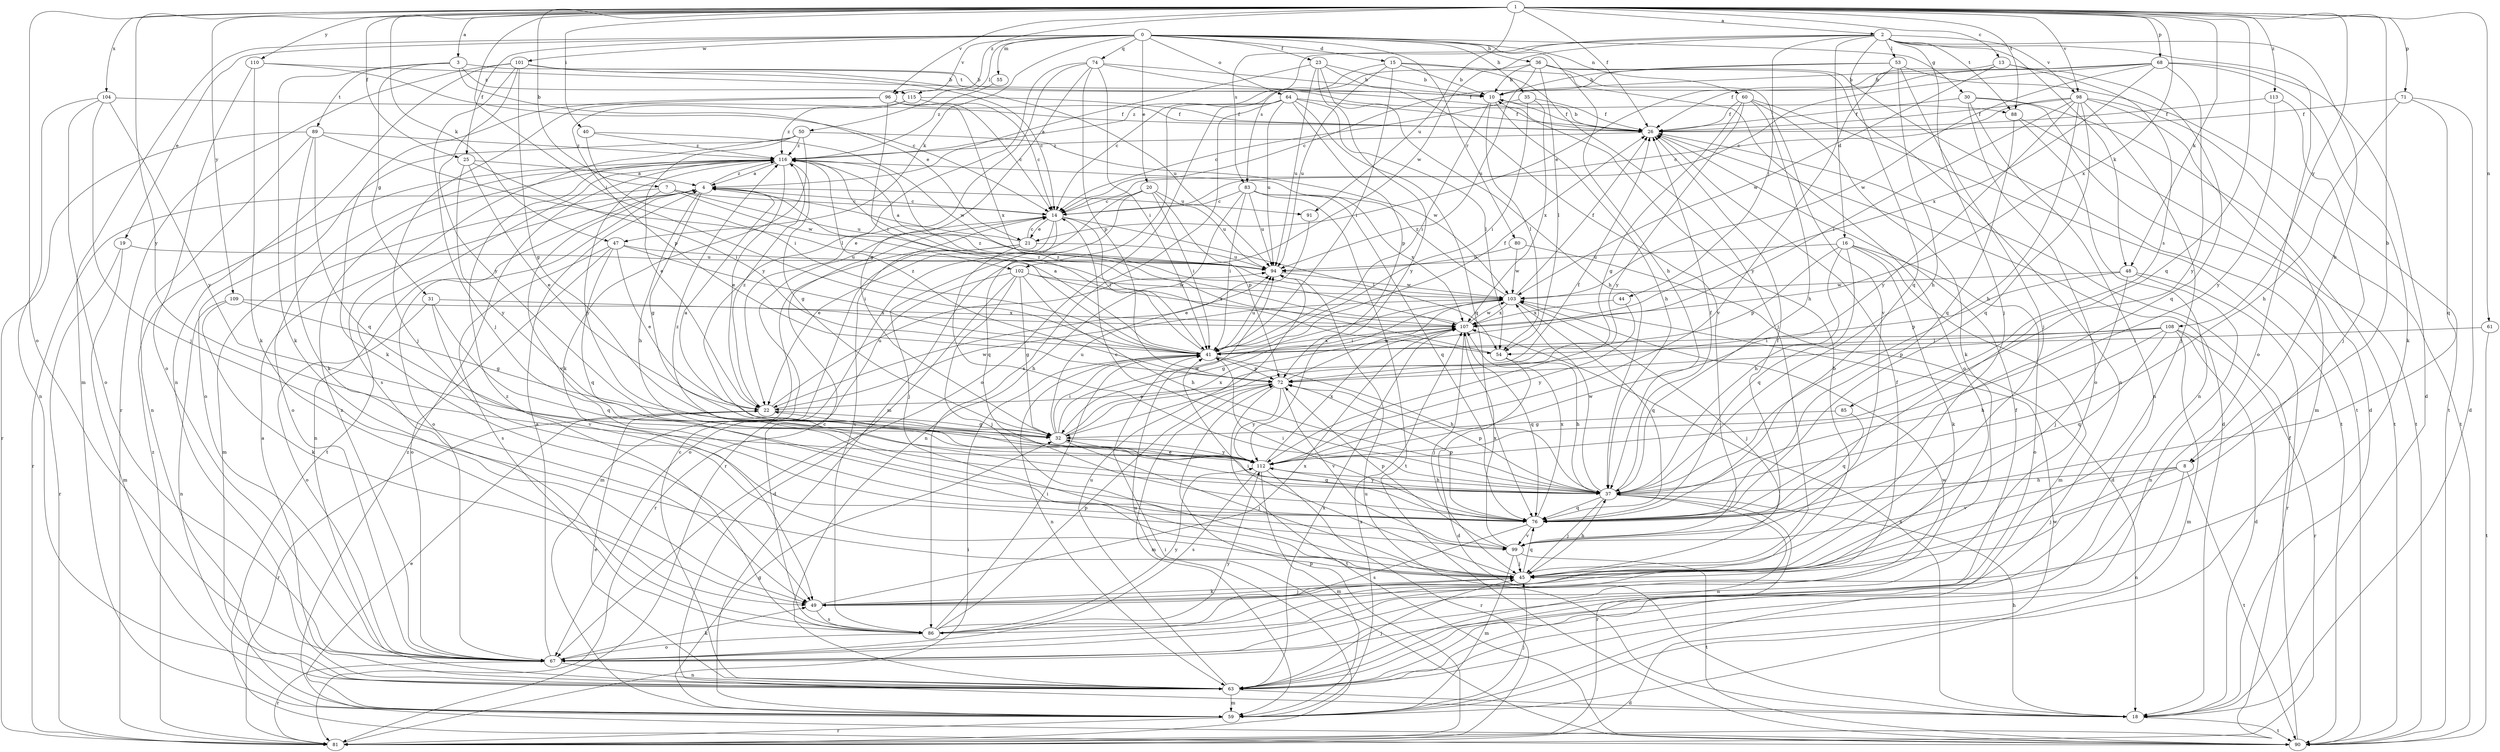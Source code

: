 strict digraph  {
0;
1;
2;
3;
4;
7;
8;
10;
13;
14;
15;
16;
18;
19;
20;
21;
22;
23;
25;
26;
30;
31;
32;
35;
36;
37;
40;
41;
44;
45;
47;
48;
49;
50;
53;
54;
55;
59;
60;
61;
63;
64;
67;
68;
71;
72;
74;
76;
80;
81;
83;
85;
86;
88;
89;
90;
91;
94;
96;
98;
99;
101;
102;
103;
104;
107;
108;
109;
110;
112;
113;
115;
116;
0 -> 15  [label=d];
0 -> 19  [label=e];
0 -> 20  [label=e];
0 -> 23  [label=f];
0 -> 25  [label=f];
0 -> 30  [label=g];
0 -> 35  [label=h];
0 -> 36  [label=h];
0 -> 37  [label=h];
0 -> 47  [label=k];
0 -> 50  [label=l];
0 -> 55  [label=m];
0 -> 59  [label=m];
0 -> 60  [label=n];
0 -> 64  [label=o];
0 -> 74  [label=q];
0 -> 80  [label=r];
0 -> 96  [label=v];
0 -> 101  [label=w];
1 -> 2  [label=a];
1 -> 3  [label=a];
1 -> 7  [label=b];
1 -> 8  [label=b];
1 -> 13  [label=c];
1 -> 25  [label=f];
1 -> 26  [label=f];
1 -> 40  [label=i];
1 -> 41  [label=i];
1 -> 47  [label=k];
1 -> 48  [label=k];
1 -> 61  [label=n];
1 -> 67  [label=o];
1 -> 68  [label=p];
1 -> 71  [label=p];
1 -> 76  [label=q];
1 -> 83  [label=s];
1 -> 88  [label=t];
1 -> 96  [label=v];
1 -> 98  [label=v];
1 -> 104  [label=x];
1 -> 107  [label=x];
1 -> 108  [label=y];
1 -> 109  [label=y];
1 -> 110  [label=y];
1 -> 112  [label=y];
1 -> 113  [label=z];
1 -> 115  [label=z];
2 -> 8  [label=b];
2 -> 16  [label=d];
2 -> 44  [label=j];
2 -> 45  [label=j];
2 -> 48  [label=k];
2 -> 53  [label=l];
2 -> 67  [label=o];
2 -> 76  [label=q];
2 -> 83  [label=s];
2 -> 88  [label=t];
2 -> 91  [label=u];
2 -> 98  [label=v];
2 -> 102  [label=w];
3 -> 21  [label=e];
3 -> 31  [label=g];
3 -> 49  [label=k];
3 -> 88  [label=t];
3 -> 89  [label=t];
3 -> 115  [label=z];
4 -> 14  [label=c];
4 -> 32  [label=g];
4 -> 37  [label=h];
4 -> 59  [label=m];
4 -> 63  [label=n];
4 -> 67  [label=o];
4 -> 91  [label=u];
4 -> 116  [label=z];
7 -> 14  [label=c];
7 -> 81  [label=r];
7 -> 94  [label=u];
7 -> 99  [label=v];
7 -> 102  [label=w];
8 -> 37  [label=h];
8 -> 45  [label=j];
8 -> 63  [label=n];
8 -> 90  [label=t];
8 -> 99  [label=v];
10 -> 26  [label=f];
10 -> 37  [label=h];
10 -> 41  [label=i];
10 -> 54  [label=l];
13 -> 10  [label=b];
13 -> 21  [label=e];
13 -> 76  [label=q];
13 -> 85  [label=s];
13 -> 103  [label=w];
14 -> 21  [label=e];
14 -> 22  [label=e];
14 -> 41  [label=i];
14 -> 45  [label=j];
14 -> 54  [label=l];
14 -> 86  [label=s];
15 -> 10  [label=b];
15 -> 41  [label=i];
15 -> 45  [label=j];
15 -> 67  [label=o];
15 -> 94  [label=u];
15 -> 116  [label=z];
16 -> 37  [label=h];
16 -> 49  [label=k];
16 -> 59  [label=m];
16 -> 67  [label=o];
16 -> 72  [label=p];
16 -> 76  [label=q];
16 -> 94  [label=u];
18 -> 37  [label=h];
18 -> 90  [label=t];
18 -> 94  [label=u];
18 -> 107  [label=x];
19 -> 59  [label=m];
19 -> 81  [label=r];
19 -> 94  [label=u];
20 -> 14  [label=c];
20 -> 41  [label=i];
20 -> 72  [label=p];
20 -> 76  [label=q];
20 -> 81  [label=r];
20 -> 94  [label=u];
21 -> 4  [label=a];
21 -> 14  [label=c];
21 -> 37  [label=h];
21 -> 59  [label=m];
21 -> 67  [label=o];
21 -> 94  [label=u];
22 -> 32  [label=g];
22 -> 81  [label=r];
22 -> 94  [label=u];
22 -> 103  [label=w];
22 -> 116  [label=z];
23 -> 4  [label=a];
23 -> 10  [label=b];
23 -> 37  [label=h];
23 -> 94  [label=u];
23 -> 99  [label=v];
23 -> 112  [label=y];
25 -> 4  [label=a];
25 -> 22  [label=e];
25 -> 41  [label=i];
25 -> 112  [label=y];
26 -> 10  [label=b];
26 -> 18  [label=d];
26 -> 116  [label=z];
30 -> 18  [label=d];
30 -> 26  [label=f];
30 -> 63  [label=n];
30 -> 67  [label=o];
30 -> 90  [label=t];
31 -> 67  [label=o];
31 -> 76  [label=q];
31 -> 99  [label=v];
31 -> 107  [label=x];
32 -> 4  [label=a];
32 -> 26  [label=f];
32 -> 41  [label=i];
32 -> 45  [label=j];
32 -> 94  [label=u];
32 -> 103  [label=w];
32 -> 107  [label=x];
32 -> 112  [label=y];
35 -> 14  [label=c];
35 -> 26  [label=f];
35 -> 41  [label=i];
35 -> 107  [label=x];
36 -> 10  [label=b];
36 -> 14  [label=c];
36 -> 54  [label=l];
36 -> 63  [label=n];
36 -> 90  [label=t];
36 -> 94  [label=u];
36 -> 99  [label=v];
37 -> 14  [label=c];
37 -> 22  [label=e];
37 -> 26  [label=f];
37 -> 45  [label=j];
37 -> 63  [label=n];
37 -> 72  [label=p];
37 -> 76  [label=q];
37 -> 81  [label=r];
37 -> 103  [label=w];
37 -> 112  [label=y];
37 -> 116  [label=z];
40 -> 41  [label=i];
40 -> 103  [label=w];
40 -> 116  [label=z];
41 -> 4  [label=a];
41 -> 26  [label=f];
41 -> 37  [label=h];
41 -> 63  [label=n];
41 -> 72  [label=p];
41 -> 94  [label=u];
41 -> 107  [label=x];
41 -> 116  [label=z];
44 -> 107  [label=x];
44 -> 112  [label=y];
45 -> 37  [label=h];
45 -> 41  [label=i];
45 -> 49  [label=k];
45 -> 76  [label=q];
47 -> 22  [label=e];
47 -> 41  [label=i];
47 -> 67  [label=o];
47 -> 76  [label=q];
47 -> 86  [label=s];
47 -> 94  [label=u];
48 -> 45  [label=j];
48 -> 63  [label=n];
48 -> 72  [label=p];
48 -> 81  [label=r];
48 -> 103  [label=w];
49 -> 45  [label=j];
49 -> 86  [label=s];
49 -> 107  [label=x];
50 -> 22  [label=e];
50 -> 49  [label=k];
50 -> 67  [label=o];
50 -> 86  [label=s];
50 -> 103  [label=w];
50 -> 116  [label=z];
53 -> 10  [label=b];
53 -> 14  [label=c];
53 -> 37  [label=h];
53 -> 45  [label=j];
53 -> 90  [label=t];
53 -> 112  [label=y];
54 -> 18  [label=d];
54 -> 37  [label=h];
54 -> 116  [label=z];
55 -> 116  [label=z];
59 -> 22  [label=e];
59 -> 32  [label=g];
59 -> 45  [label=j];
59 -> 81  [label=r];
59 -> 107  [label=x];
60 -> 26  [label=f];
60 -> 32  [label=g];
60 -> 37  [label=h];
60 -> 49  [label=k];
60 -> 90  [label=t];
60 -> 112  [label=y];
61 -> 41  [label=i];
61 -> 90  [label=t];
63 -> 4  [label=a];
63 -> 14  [label=c];
63 -> 18  [label=d];
63 -> 22  [label=e];
63 -> 26  [label=f];
63 -> 45  [label=j];
63 -> 59  [label=m];
63 -> 94  [label=u];
63 -> 107  [label=x];
64 -> 26  [label=f];
64 -> 54  [label=l];
64 -> 59  [label=m];
64 -> 67  [label=o];
64 -> 72  [label=p];
64 -> 76  [label=q];
64 -> 86  [label=s];
64 -> 94  [label=u];
67 -> 4  [label=a];
67 -> 49  [label=k];
67 -> 63  [label=n];
67 -> 81  [label=r];
67 -> 103  [label=w];
67 -> 112  [label=y];
67 -> 116  [label=z];
68 -> 10  [label=b];
68 -> 14  [label=c];
68 -> 18  [label=d];
68 -> 26  [label=f];
68 -> 49  [label=k];
68 -> 103  [label=w];
68 -> 107  [label=x];
68 -> 112  [label=y];
71 -> 18  [label=d];
71 -> 26  [label=f];
71 -> 37  [label=h];
71 -> 76  [label=q];
72 -> 22  [label=e];
72 -> 59  [label=m];
72 -> 90  [label=t];
72 -> 99  [label=v];
72 -> 103  [label=w];
72 -> 112  [label=y];
72 -> 116  [label=z];
74 -> 10  [label=b];
74 -> 22  [label=e];
74 -> 26  [label=f];
74 -> 32  [label=g];
74 -> 41  [label=i];
74 -> 72  [label=p];
74 -> 112  [label=y];
76 -> 32  [label=g];
76 -> 41  [label=i];
76 -> 72  [label=p];
76 -> 86  [label=s];
76 -> 99  [label=v];
76 -> 107  [label=x];
80 -> 18  [label=d];
80 -> 94  [label=u];
80 -> 103  [label=w];
81 -> 41  [label=i];
81 -> 72  [label=p];
81 -> 94  [label=u];
81 -> 103  [label=w];
81 -> 116  [label=z];
83 -> 14  [label=c];
83 -> 41  [label=i];
83 -> 63  [label=n];
83 -> 76  [label=q];
83 -> 90  [label=t];
83 -> 94  [label=u];
83 -> 107  [label=x];
85 -> 32  [label=g];
85 -> 76  [label=q];
86 -> 10  [label=b];
86 -> 14  [label=c];
86 -> 26  [label=f];
86 -> 41  [label=i];
86 -> 67  [label=o];
86 -> 72  [label=p];
86 -> 112  [label=y];
86 -> 116  [label=z];
88 -> 63  [label=n];
88 -> 76  [label=q];
88 -> 90  [label=t];
89 -> 49  [label=k];
89 -> 54  [label=l];
89 -> 63  [label=n];
89 -> 76  [label=q];
89 -> 81  [label=r];
89 -> 116  [label=z];
90 -> 26  [label=f];
90 -> 41  [label=i];
90 -> 116  [label=z];
91 -> 22  [label=e];
94 -> 103  [label=w];
96 -> 14  [label=c];
96 -> 26  [label=f];
96 -> 41  [label=i];
96 -> 45  [label=j];
96 -> 49  [label=k];
96 -> 107  [label=x];
98 -> 14  [label=c];
98 -> 26  [label=f];
98 -> 37  [label=h];
98 -> 41  [label=i];
98 -> 45  [label=j];
98 -> 59  [label=m];
98 -> 76  [label=q];
98 -> 90  [label=t];
98 -> 112  [label=y];
99 -> 26  [label=f];
99 -> 45  [label=j];
99 -> 59  [label=m];
99 -> 72  [label=p];
99 -> 90  [label=t];
99 -> 107  [label=x];
101 -> 10  [label=b];
101 -> 14  [label=c];
101 -> 32  [label=g];
101 -> 45  [label=j];
101 -> 63  [label=n];
101 -> 81  [label=r];
101 -> 94  [label=u];
101 -> 112  [label=y];
102 -> 18  [label=d];
102 -> 32  [label=g];
102 -> 37  [label=h];
102 -> 45  [label=j];
102 -> 81  [label=r];
102 -> 103  [label=w];
102 -> 107  [label=x];
103 -> 26  [label=f];
103 -> 32  [label=g];
103 -> 45  [label=j];
103 -> 76  [label=q];
103 -> 107  [label=x];
103 -> 116  [label=z];
104 -> 26  [label=f];
104 -> 45  [label=j];
104 -> 63  [label=n];
104 -> 67  [label=o];
104 -> 112  [label=y];
107 -> 41  [label=i];
107 -> 45  [label=j];
107 -> 76  [label=q];
107 -> 103  [label=w];
107 -> 116  [label=z];
108 -> 18  [label=d];
108 -> 37  [label=h];
108 -> 41  [label=i];
108 -> 54  [label=l];
108 -> 59  [label=m];
108 -> 72  [label=p];
108 -> 76  [label=q];
108 -> 81  [label=r];
109 -> 32  [label=g];
109 -> 49  [label=k];
109 -> 63  [label=n];
109 -> 107  [label=x];
110 -> 10  [label=b];
110 -> 14  [label=c];
110 -> 49  [label=k];
110 -> 67  [label=o];
112 -> 37  [label=h];
112 -> 59  [label=m];
112 -> 81  [label=r];
112 -> 86  [label=s];
112 -> 107  [label=x];
113 -> 26  [label=f];
113 -> 45  [label=j];
113 -> 112  [label=y];
115 -> 14  [label=c];
115 -> 26  [label=f];
115 -> 72  [label=p];
115 -> 116  [label=z];
116 -> 4  [label=a];
116 -> 22  [label=e];
116 -> 32  [label=g];
116 -> 67  [label=o];
116 -> 90  [label=t];
116 -> 112  [label=y];
}

